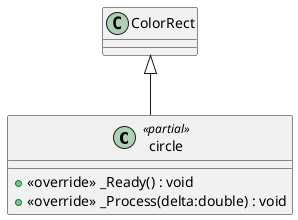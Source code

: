 @startuml
class circle <<partial>> {
    + <<override>> _Ready() : void
    + <<override>> _Process(delta:double) : void
}
ColorRect <|-- circle
@enduml
